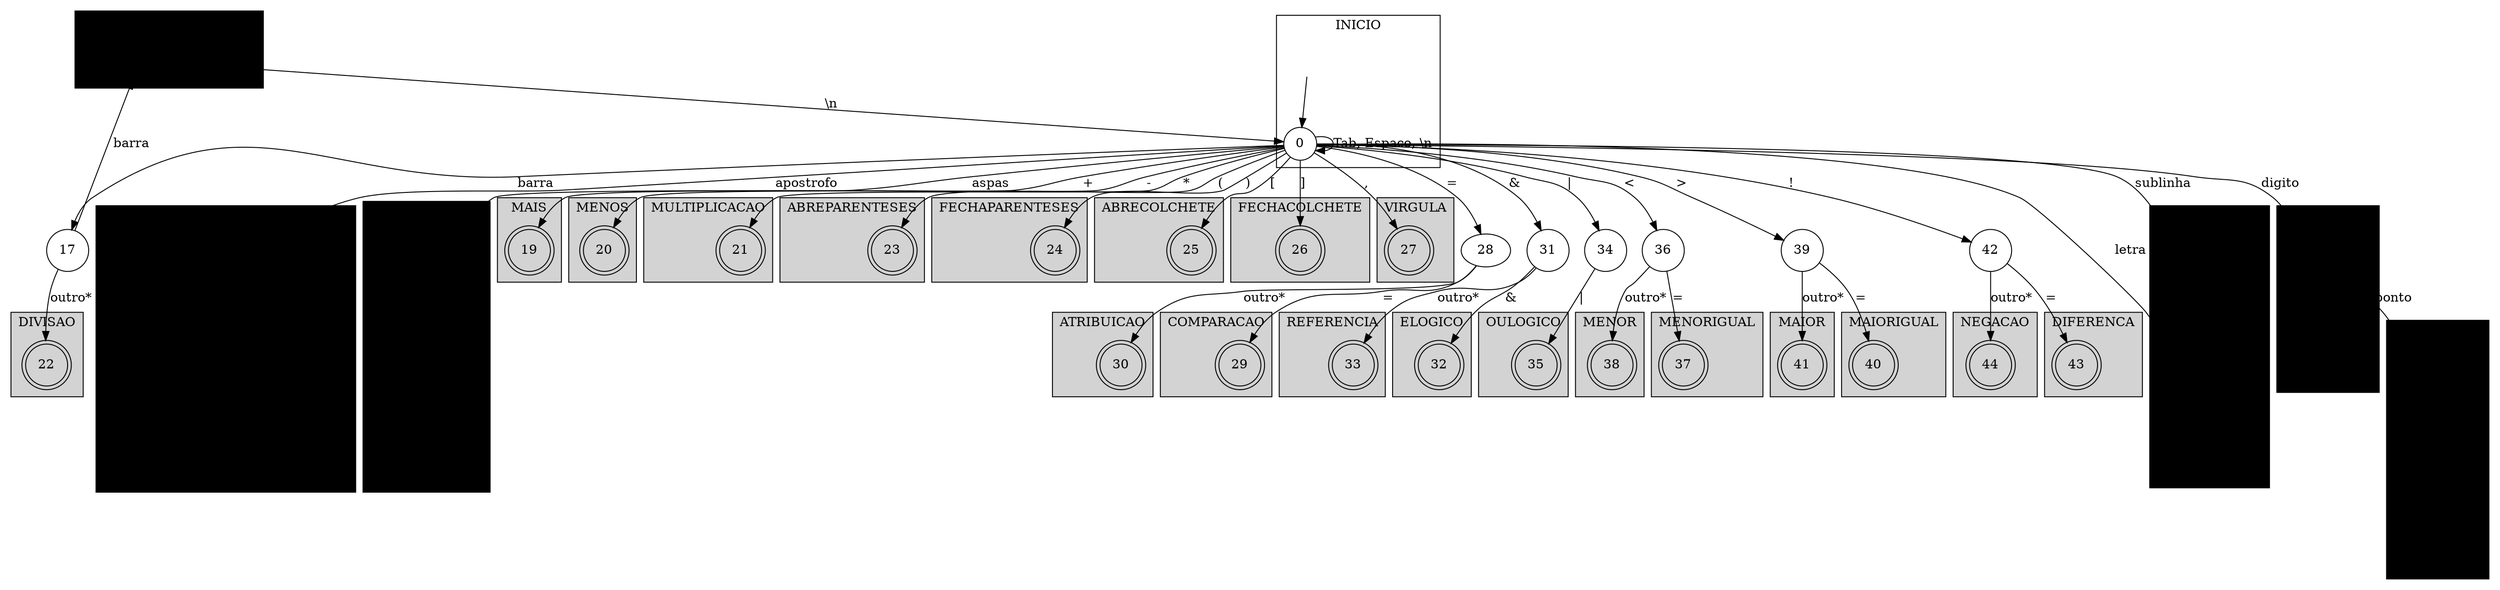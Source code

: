 digraph {
	subgraph cluster_start {
		label=INICIO;

		Inicio [label="", shape=none];
		0 [shape=circle];
		Inicio -> 0;
	}
	0 -> 0 [label="Tab, Espaco, \\n"];

	subgraph cluster_id {
		label=ID;
		style=filled;
		color="#d85";

		1 [shape=circle];
		2 [shape=circle];
		3 [shape=doublecircle];

		0 -> 1 [label=sublinha];
		1 -> 1 [label=sublinha];
		0 -> 2 [label=letra];
		1 -> 2 [label=letra];
		2 -> 3 [label="outro*"];
	}

	subgraph cluster_intcon {
		label=INTCON;
		style=filled;
		color="#faf";

		4 [shape=circle];
		5 [shape=doublecircle];

		0 -> 4 [label=digito];
		4 -> 4 [label=digito];
		4 -> 5 [label="outro*"];
	}

	subgraph cluster_realcon {
		label=REALCON;
		style=filled;
		color="#88d";

		6 [shape=circle];
		7 [shape=circle];
		8 [shape=doublecircle];

		4 -> 6 [label=ponto];
		6 -> 7 [label=digito];
		7 -> 7 [label=digito];
		7 -> 8 [label="outro*"];
	}

	subgraph cluster_charcon {
		label=CHARCON;
		style=filled;
		color="#8d8";

		9 [shape=circle];
		10 [shape=circle];
		11 [shape=doublecircle];
		12 [shape=circle];
		13 [shape=circle];

		0 -> 9 [label=apostrofo];
		9 -> 10 [label=ch];
		10 -> 11 [label=apostrofo];

		9 -> 12 [label="\\n"];
		9 -> 13 [label="\\0"];
		12 -> 11 [label=apostrofo];
		13 -> 11 [label=apostrofo];
	}

	subgraph cluster_stringcon {
		label=STRINGCON;
		style=filled;
		color="#d88";

		14 [shape=circle];
		15 [shape=doublecircle];
		16 [shape=circle];

		0 -> 14 [label=aspas];
		14 -> 15 [label=aspas];
		14 -> 16 [label=ch];
		16 -> 15 [label=aspas];
	}

	17 [shape=circle];
	0 -> 17 [label=barra];
	17 -> 18 [label=barra];

	subgraph cluster_comentario {
		label="COMENTARIO (IGNORAR)";
		style=filled;
		color="#dd8";

		18 [shape=circle];

		18 -> 18 [label="outro*"];

		18 -> 0 [label="\\n"];
	}

	subgraph cluster_mais {
		label=MAIS;
		style=filled;
		19 [shape=doublecircle];
	}
	0 -> 19 [label="+"];

	subgraph cluster_menos {
		label=MENOS;
		style=filled;
		20 [shape=doublecircle];
	}
	0 -> 20 [label="-"];

	subgraph cluster_multiplicacao {
		label=MULTIPLICACAO;
		style=filled;
		21 [shape=doublecircle];
	}
	0 -> 21 [label="*"];

	subgraph cluster_divisao {
		label=DIVISAO;
		style=filled;
		22 [shape=doublecircle];
	}
	17 -> 22 [label="outro*"];

	subgraph cluster_abreparenteses {
		label=ABREPARENTESES;
		style=filled;
		23 [shape=doublecircle];
	}
	0 -> 23 [label="("];

	subgraph cluster_fechaparenteses {
		label=FECHAPARENTESES;
		style=filled;
		24 [shape=doublecircle];
	}
	0 -> 24 [label=")"];

	subgraph cluster_abrecolchete {
		label=ABRECOLCHETE;
		style=filled;
		25 [shape=doublecircle];
	}
	0 -> 25 [label="["];

	subgraph cluster_fechacolchete {
		label=FECHACOLCHETE;
		style=filled;
		26 [shape=doublecircle];
	}
	0 -> 26 [label="]"];

	subgraph cluster_virgula {
		label=VIRGULA;
		style=filled;
		27 [shape=doublecircle];
	}
	0 -> 27 [label=","];

	29 [shape=circle];
	0 -> 28 [label="="];
	subgraph cluster_comparacao {
		label=COMPARACAO;
		style=filled;
		29 [shape=doublecircle];
	}
	28 -> 29 [label="="];
	subgraph cluster_atribuicao {
		label=ATRIBUICAO;
		style=filled;
		30 [shape=doublecircle];
	}
	28 -> 30 [label="outro*"];

	31 [shape=circle];
	0 -> 31 [label="&"];
	subgraph cluster_elogico {
		label=ELOGICO;
		style=filled;
		32 [shape=doublecircle];
	}
	31 -> 32 [label="&"];
	subgraph cluster_referencia {
		label=REFERENCIA;
		style=filled;
		33 [shape=doublecircle];
	}
	31 -> 33 [label="outro*"];

	34 [shape=circle];
	0 -> 34 [label="|"];
	subgraph cluster_oulogico {
		label=OULOGICO;
		style=filled;
		35 [shape=doublecircle];
	}
	34 -> 35 [label="|"];

	36 [shape=circle];
	0 -> 36 [label="<"];
	subgraph cluster_menorigual {
		label=MENORIGUAL;
		style=filled;
		37 [shape=doublecircle];
	}
	36 -> 37 [label="="];
	subgraph cluster_menor {
		label=MENOR;
		style=filled;
		38 [shape=doublecircle];
	}
	36 -> 38 [label="outro*"];

	39 [shape=circle];
	0 -> 39 [label=">"];
	subgraph cluster_maiorigual {
		label=MAIORIGUAL;
		style=filled;
		40 [shape=doublecircle];
	}
	39 -> 40 [label="="];
	subgraph cluster_maior {
		label=MAIOR;
		style=filled;
		41 [shape=doublecircle];
	}
	39 -> 41 [label="outro*"];

	42 [shape=circle];
	0 -> 42 [label="!"];
	subgraph cluster_diferenca {
		label=DIFERENCA;
		style=filled;
		43 [shape=doublecircle];
	}
	42 -> 43 [label="="];
	subgraph cluster_negacao {
		label=NEGACAO;
		style=filled;
		44 [shape=doublecircle];
	}
	42 -> 44 [label="outro*"];
}
